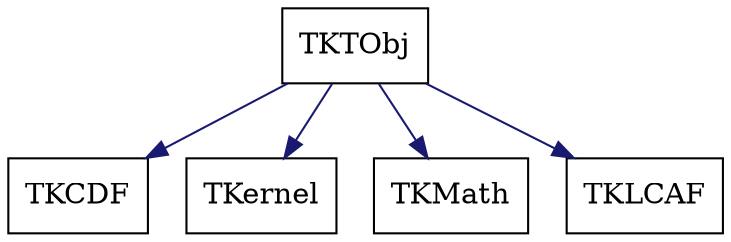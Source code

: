 digraph schema_TKTObj
{
	TKTObj [ URL = "toolkit_tktobj.html", shape = box ]
	TKCDF [ URL = "toolkit_tkcdf.html" , shape = box ]
	TKTObj -> TKCDF [ color = "midnightblue", style = "solid" ]
	TKernel [ URL = "toolkit_tkernel.html" , shape = box ]
	TKTObj -> TKernel [ color = "midnightblue", style = "solid" ]
	TKMath [ URL = "toolkit_tkmath.html" , shape = box ]
	TKTObj -> TKMath [ color = "midnightblue", style = "solid" ]
	TKLCAF [ URL = "toolkit_tklcaf.html" , shape = box ]
	TKTObj -> TKLCAF [ color = "midnightblue", style = "solid" ]
	aspect = 1
}
